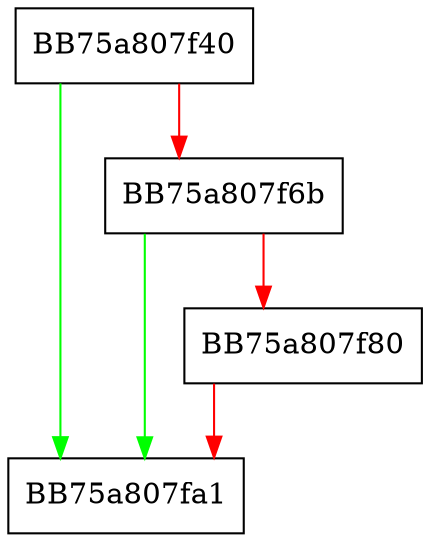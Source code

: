 digraph svfohigh_init_module {
  node [shape="box"];
  graph [splines=ortho];
  BB75a807f40 -> BB75a807fa1 [color="green"];
  BB75a807f40 -> BB75a807f6b [color="red"];
  BB75a807f6b -> BB75a807fa1 [color="green"];
  BB75a807f6b -> BB75a807f80 [color="red"];
  BB75a807f80 -> BB75a807fa1 [color="red"];
}
